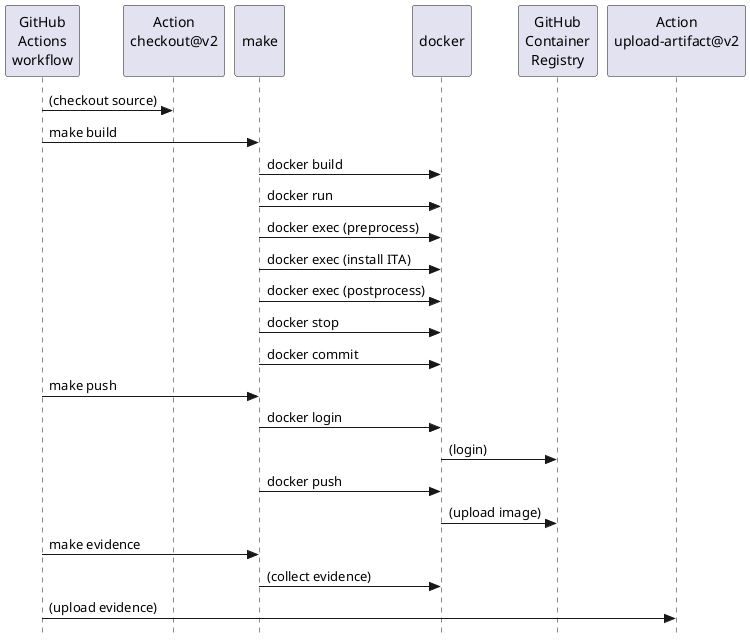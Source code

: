 @startuml build-sequence

skinparam style strictuml

"GitHub\nActions\nworkflow" -> "Action\ncheckout@v2\n": (checkout source)
"GitHub\nActions\nworkflow" -> "\nmake\n": make build
"\nmake\n" -> "\ndocker\n": docker build
"\nmake\n" -> "\ndocker\n": docker run
"\nmake\n" -> "\ndocker\n": docker exec (preprocess)
"\nmake\n" -> "\ndocker\n": docker exec (install ITA)
"\nmake\n" -> "\ndocker\n": docker exec (postprocess)
"\nmake\n" -> "\ndocker\n": docker stop
"\nmake\n" -> "\ndocker\n": docker commit
"GitHub\nActions\nworkflow" -> "\nmake\n": make push
"\nmake\n" -> "\ndocker\n": docker login
"\ndocker\n" -> "GitHub\nContainer\nRegistry": (login)
"\nmake\n" -> "\ndocker\n": docker push
"\ndocker\n" -> "GitHub\nContainer\nRegistry": (upload image)
"GitHub\nActions\nworkflow" -> "\nmake\n": make evidence
"\nmake\n" -> "\ndocker\n": (collect evidence)
"GitHub\nActions\nworkflow" -> "Action\nupload-artifact@v2\n": (upload evidence)

@enduml
